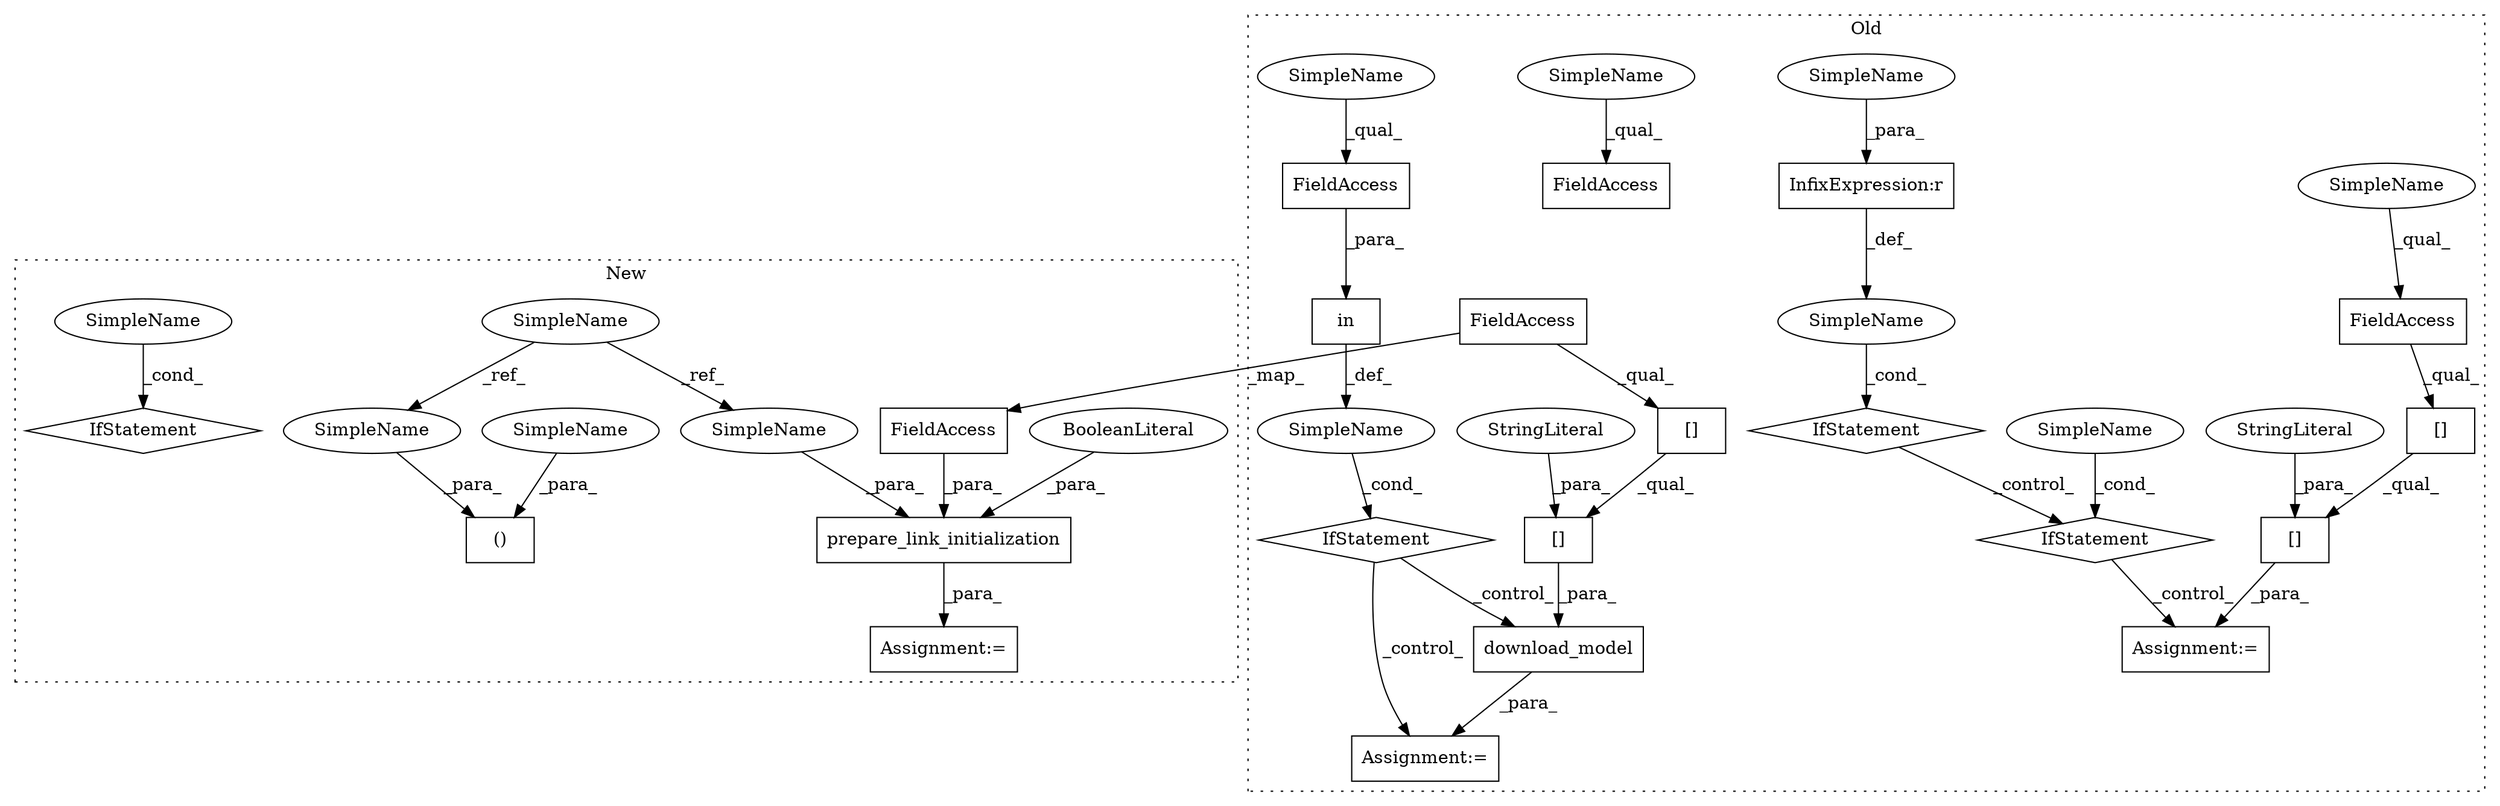 digraph G {
subgraph cluster0 {
1 [label="download_model" a="32" s="2247,2299" l="15,1" shape="box"];
3 [label="[]" a="2" s="2262,2298" l="31,1" shape="box"];
4 [label="in" a="105" s="2198" l="32" shape="box"];
6 [label="IfStatement" a="25" s="2188,2230" l="10,2" shape="diamond"];
7 [label="[]" a="2" s="2262,2291" l="13,1" shape="box"];
8 [label="SimpleName" a="42" s="" l="" shape="ellipse"];
9 [label="StringLiteral" a="45" s="2293" l="5" shape="ellipse"];
10 [label="Assignment:=" a="7" s="2246" l="1" shape="box"];
11 [label="FieldAccess" a="22" s="2218" l="12" shape="box"];
12 [label="FieldAccess" a="22" s="1424" l="12" shape="box"];
13 [label="[]" a="2" s="1424,1453" l="13,1" shape="box"];
14 [label="FieldAccess" a="22" s="1303" l="12" shape="box"];
15 [label="[]" a="2" s="1424,1467" l="31,1" shape="box"];
16 [label="StringLiteral" a="45" s="1455" l="12" shape="ellipse"];
17 [label="Assignment:=" a="7" s="1423" l="1" shape="box"];
18 [label="InfixExpression:r" a="27" s="1251" l="4" shape="box"];
19 [label="SimpleName" a="42" s="" l="" shape="ellipse"];
20 [label="IfStatement" a="25" s="1237,1259" l="4,2" shape="diamond"];
24 [label="SimpleName" a="42" s="" l="" shape="ellipse"];
25 [label="IfStatement" a="25" s="1269,1315" l="10,2" shape="diamond"];
27 [label="FieldAccess" a="22" s="2262" l="12" shape="box"];
31 [label="SimpleName" a="42" s="1241" l="10" shape="ellipse"];
34 [label="SimpleName" a="42" s="2218" l="4" shape="ellipse"];
35 [label="SimpleName" a="42" s="1303" l="4" shape="ellipse"];
36 [label="SimpleName" a="42" s="1424" l="4" shape="ellipse"];
label = "Old";
style="dotted";
}
subgraph cluster1 {
2 [label="IfStatement" a="25" s="2050,2058" l="4,2" shape="diamond"];
5 [label="()" a="106" s="1271" l="27" shape="box"];
21 [label="SimpleName" a="42" s="1162" l="10" shape="ellipse"];
22 [label="prepare_link_initialization" a="32" s="1300,1373" l="28,1" shape="box"];
23 [label="BooleanLiteral" a="9" s="1369" l="4" shape="ellipse"];
26 [label="Assignment:=" a="7" s="1298" l="2" shape="box"];
28 [label="FieldAccess" a="22" s="1356" l="12" shape="box"];
29 [label="SimpleName" a="42" s="1271" l="10" shape="ellipse"];
30 [label="SimpleName" a="42" s="1328" l="10" shape="ellipse"];
32 [label="SimpleName" a="42" s="2054" l="4" shape="ellipse"];
33 [label="SimpleName" a="42" s="1294" l="4" shape="ellipse"];
label = "New";
style="dotted";
}
1 -> 10 [label="_para_"];
3 -> 1 [label="_para_"];
4 -> 8 [label="_def_"];
6 -> 1 [label="_control_"];
6 -> 10 [label="_control_"];
7 -> 3 [label="_qual_"];
8 -> 6 [label="_cond_"];
9 -> 3 [label="_para_"];
11 -> 4 [label="_para_"];
12 -> 13 [label="_qual_"];
13 -> 15 [label="_qual_"];
15 -> 17 [label="_para_"];
16 -> 15 [label="_para_"];
18 -> 19 [label="_def_"];
19 -> 20 [label="_cond_"];
20 -> 25 [label="_control_"];
21 -> 30 [label="_ref_"];
21 -> 29 [label="_ref_"];
22 -> 26 [label="_para_"];
23 -> 22 [label="_para_"];
24 -> 25 [label="_cond_"];
25 -> 17 [label="_control_"];
27 -> 7 [label="_qual_"];
27 -> 28 [label="_map_"];
28 -> 22 [label="_para_"];
29 -> 5 [label="_para_"];
30 -> 22 [label="_para_"];
31 -> 18 [label="_para_"];
32 -> 2 [label="_cond_"];
33 -> 5 [label="_para_"];
34 -> 11 [label="_qual_"];
35 -> 14 [label="_qual_"];
36 -> 12 [label="_qual_"];
}